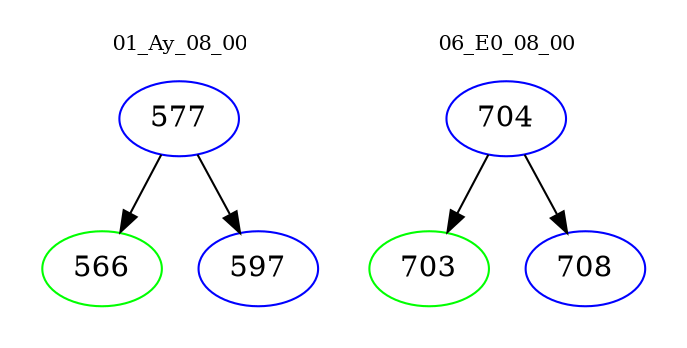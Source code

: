 digraph{
subgraph cluster_0 {
color = white
label = "01_Ay_08_00";
fontsize=10;
T0_577 [label="577", color="blue"]
T0_577 -> T0_566 [color="black"]
T0_566 [label="566", color="green"]
T0_577 -> T0_597 [color="black"]
T0_597 [label="597", color="blue"]
}
subgraph cluster_1 {
color = white
label = "06_E0_08_00";
fontsize=10;
T1_704 [label="704", color="blue"]
T1_704 -> T1_703 [color="black"]
T1_703 [label="703", color="green"]
T1_704 -> T1_708 [color="black"]
T1_708 [label="708", color="blue"]
}
}
